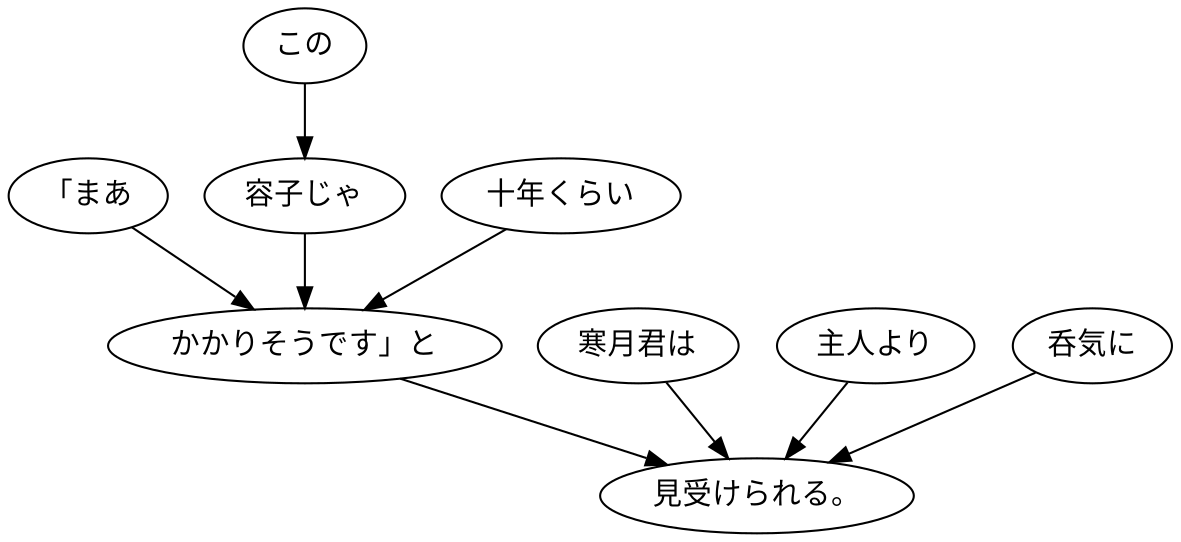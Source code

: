 digraph graph3571 {
	node0 [label="「まあ"];
	node1 [label="この"];
	node2 [label="容子じゃ"];
	node3 [label="十年くらい"];
	node4 [label="かかりそうです」と"];
	node5 [label="寒月君は"];
	node6 [label="主人より"];
	node7 [label="呑気に"];
	node8 [label="見受けられる。"];
	node0 -> node4;
	node1 -> node2;
	node2 -> node4;
	node3 -> node4;
	node4 -> node8;
	node5 -> node8;
	node6 -> node8;
	node7 -> node8;
}
